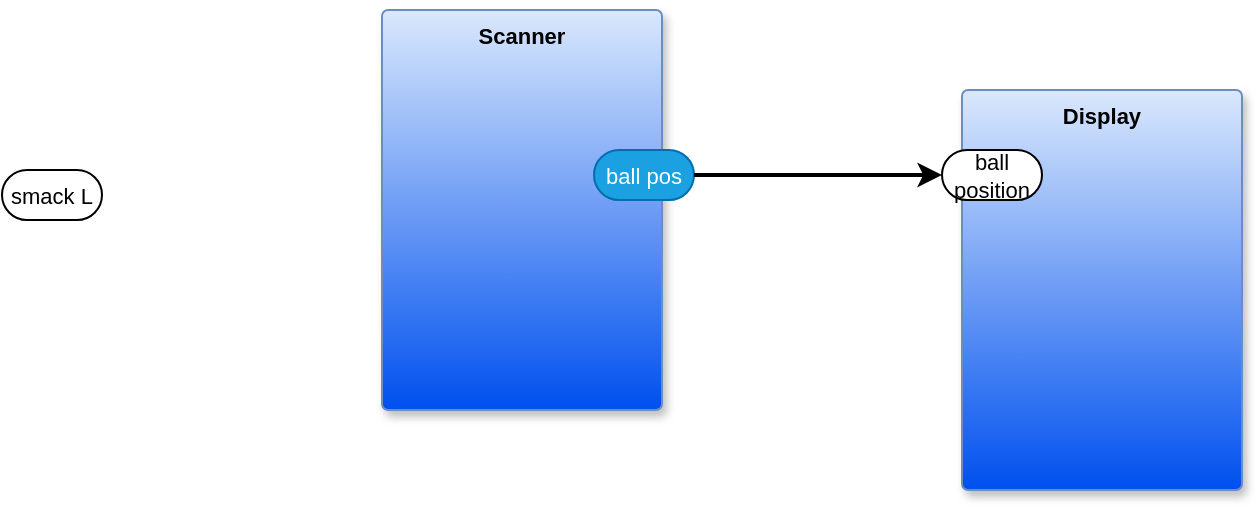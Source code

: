 <mxfile version="24.6.4" type="device">
  <diagram name="Page-1" id="XLdHngfihyDcz6lYxa2j">
    <mxGraphModel dx="1100" dy="707" grid="1" gridSize="10" guides="1" tooltips="1" connect="1" arrows="1" fold="1" page="1" pageScale="1" pageWidth="1100" pageHeight="850" math="0" shadow="0">
      <root>
        <mxCell id="0" />
        <mxCell id="1" parent="0" />
        <mxCell id="Jc2duxOYq8pNIHIzxbGP-1" value="Display" style="rounded=1;whiteSpace=wrap;html=1;container=1;recursiveResize=0;verticalAlign=top;arcSize=6;fontStyle=1;autosize=0;points=[];absoluteArcSize=1;shadow=1;strokeColor=#6c8ebf;fillColor=#dae8fc;fontFamily=Helvetica;fontSize=11;gradientColor=#0050EF;fontColor=default;" vertex="1" parent="1">
          <mxGeometry x="520" y="120" width="140" height="200" as="geometry">
            <mxRectangle x="-98" y="-1230" width="99" height="26" as="alternateBounds" />
          </mxGeometry>
        </mxCell>
        <mxCell id="Jc2duxOYq8pNIHIzxbGP-2" value="ball position" style="rounded=1;whiteSpace=wrap;html=1;sketch=0;points=[[0,0.5,0,0,0],[1,0.5,0,0,0]];arcSize=50;fontFamily=Helvetica;fontSize=11;fontColor=default;" vertex="1" parent="Jc2duxOYq8pNIHIzxbGP-1">
          <mxGeometry x="-10" y="30" width="50" height="25" as="geometry" />
        </mxCell>
        <mxCell id="Jc2duxOYq8pNIHIzxbGP-15" value="Scanner" style="rounded=1;whiteSpace=wrap;html=1;container=1;recursiveResize=0;verticalAlign=top;arcSize=6;fontStyle=1;autosize=0;points=[];absoluteArcSize=1;shadow=1;strokeColor=#6c8ebf;fillColor=#dae8fc;fontFamily=Helvetica;fontSize=11;gradientColor=#0050EF;fontColor=default;" vertex="1" parent="1">
          <mxGeometry x="230" y="80" width="140" height="200" as="geometry">
            <mxRectangle x="-98" y="-1230" width="99" height="26" as="alternateBounds" />
          </mxGeometry>
        </mxCell>
        <mxCell id="Jc2duxOYq8pNIHIzxbGP-24" value="ball pos" style="rounded=1;whiteSpace=wrap;html=1;sketch=0;points=[[0,0.5,0,0,0],[1,0.5,0,0,0]];fillColor=#1ba1e2;fontColor=#ffffff;strokeColor=#006EAF;arcSize=50;fontFamily=Helvetica;fontSize=11;" vertex="1" parent="Jc2duxOYq8pNIHIzxbGP-15">
          <mxGeometry x="106" y="70" width="50" height="25" as="geometry" />
        </mxCell>
        <mxCell id="Jc2duxOYq8pNIHIzxbGP-25" style="edgeStyle=orthogonalEdgeStyle;rounded=1;orthogonalLoop=1;jettySize=auto;html=1;exitX=1;exitY=0.5;exitDx=0;exitDy=0;exitPerimeter=0;entryX=0;entryY=0.5;entryDx=0;entryDy=0;entryPerimeter=0;strokeWidth=2;curved=0;" edge="1" parent="1" source="Jc2duxOYq8pNIHIzxbGP-24" target="Jc2duxOYq8pNIHIzxbGP-2">
          <mxGeometry relative="1" as="geometry" />
        </mxCell>
        <mxCell id="Jc2duxOYq8pNIHIzxbGP-18" value="smack L" style="rounded=1;whiteSpace=wrap;html=1;sketch=0;points=[[0,0.5,0,0,0],[1,0.5,0,0,0]];arcSize=50;fontFamily=Helvetica;fontSize=11;" vertex="1" parent="1">
          <mxGeometry x="40" y="160" width="50" height="25" as="geometry" />
        </mxCell>
      </root>
    </mxGraphModel>
  </diagram>
</mxfile>
